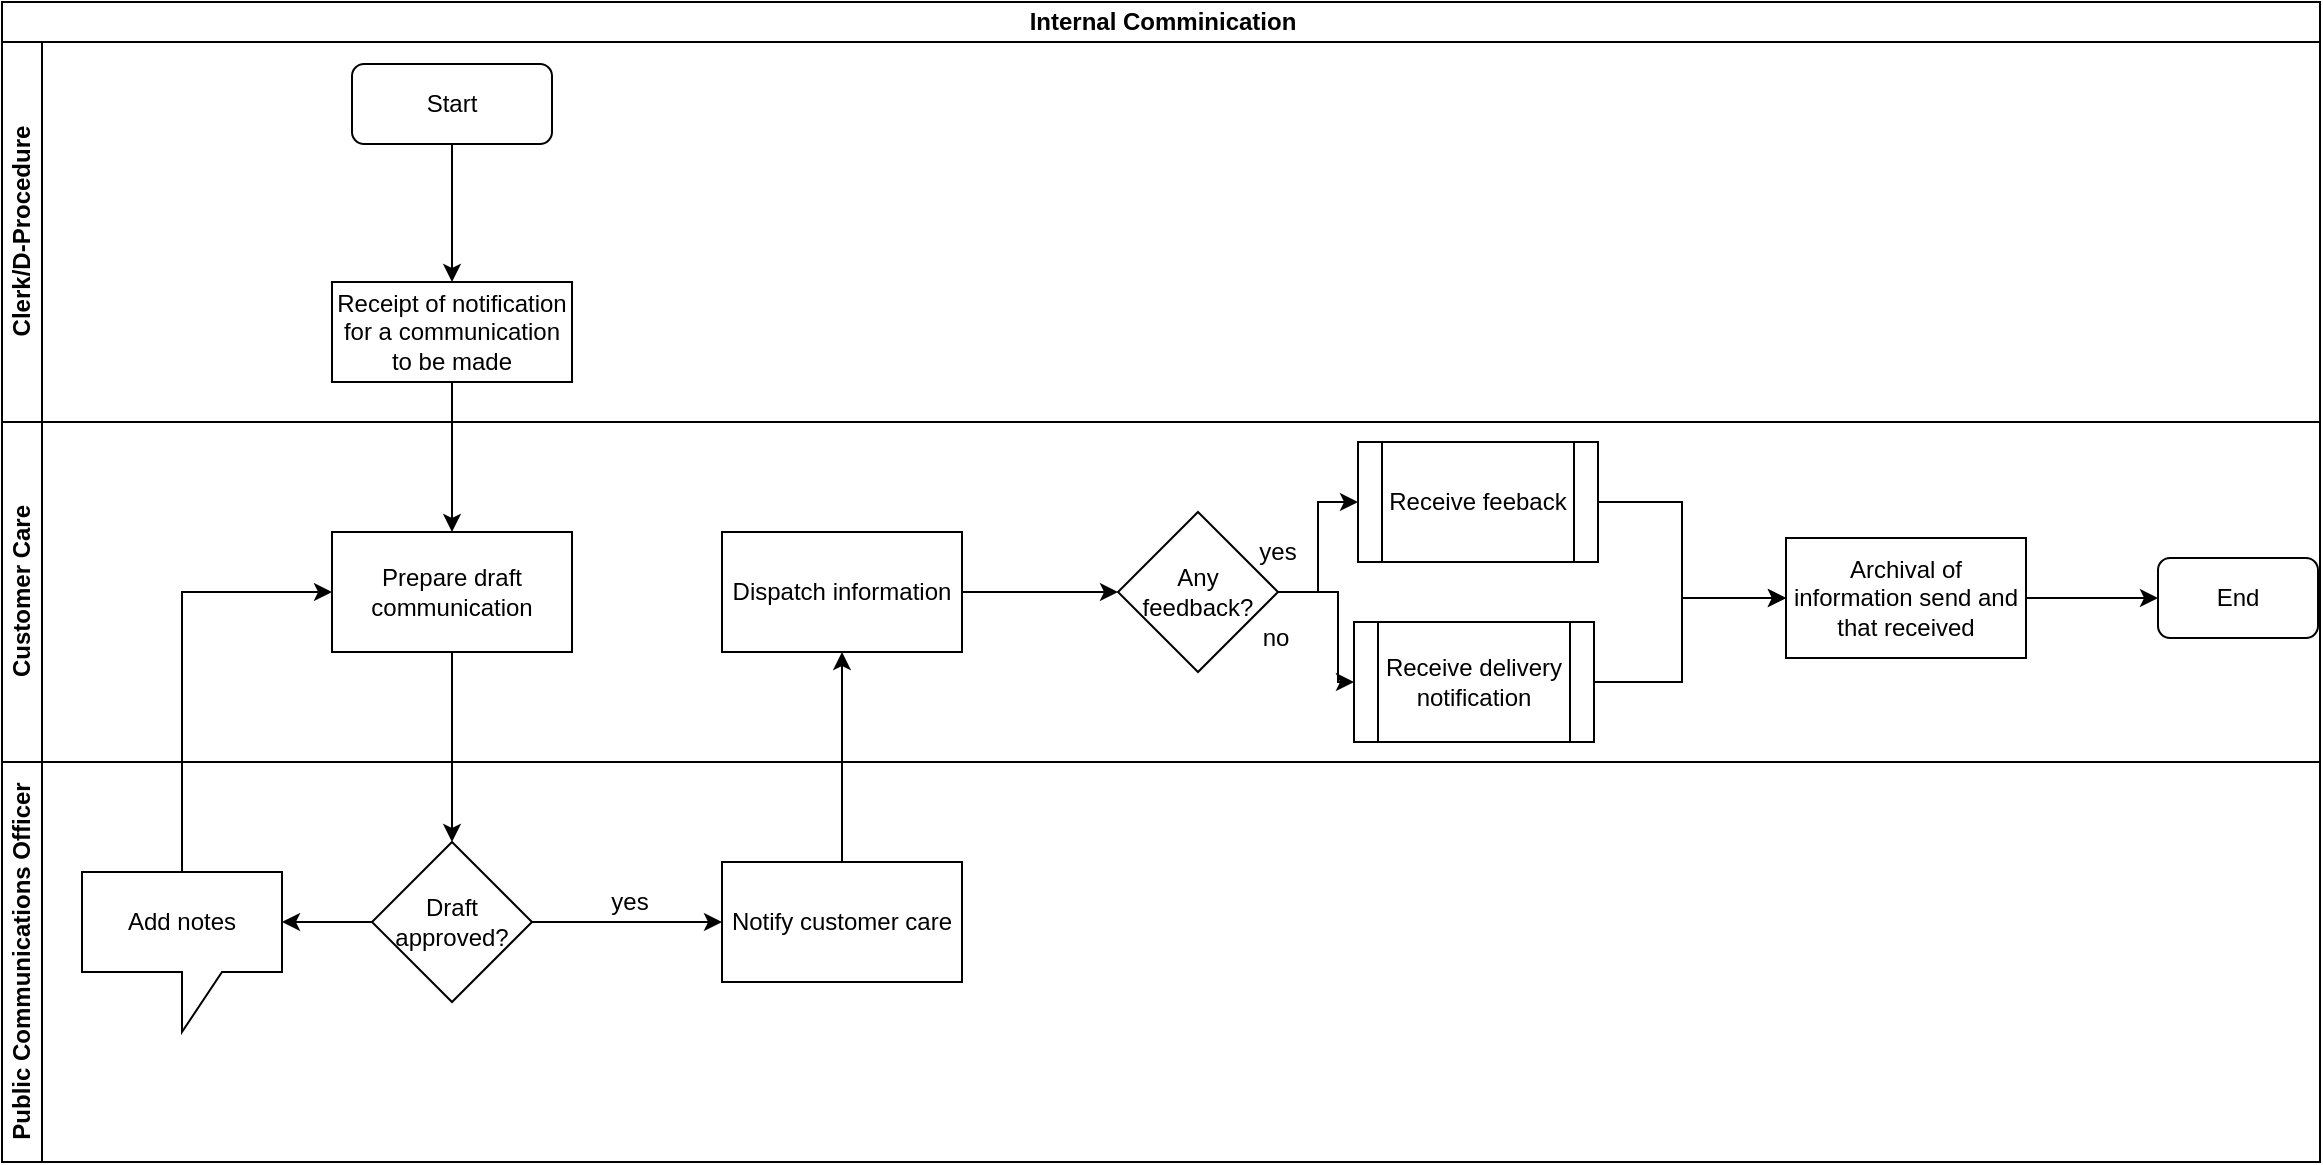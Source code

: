 <mxfile version="13.7.7" type="github">
  <diagram id="9tgWHg6gOb3HOgmN1NQ7" name="Page-1">
    <mxGraphModel dx="910" dy="487" grid="1" gridSize="10" guides="1" tooltips="1" connect="1" arrows="1" fold="1" page="1" pageScale="1" pageWidth="1169" pageHeight="827" math="0" shadow="0">
      <root>
        <mxCell id="0" />
        <mxCell id="1" parent="0" />
        <mxCell id="ggIXAzvZT656HPzDVDoz-1" value="Internal Comminication" style="swimlane;html=1;childLayout=stackLayout;resizeParent=1;resizeParentMax=0;horizontal=1;startSize=20;horizontalStack=0;" vertex="1" parent="1">
          <mxGeometry x="10" y="20" width="1159" height="580" as="geometry" />
        </mxCell>
        <mxCell id="ggIXAzvZT656HPzDVDoz-2" value="Clerk/D-Procedure" style="swimlane;html=1;startSize=20;horizontal=0;" vertex="1" parent="ggIXAzvZT656HPzDVDoz-1">
          <mxGeometry y="20" width="1159" height="190" as="geometry" />
        </mxCell>
        <mxCell id="ggIXAzvZT656HPzDVDoz-5" value="Start" style="rounded=1;whiteSpace=wrap;html=1;" vertex="1" parent="ggIXAzvZT656HPzDVDoz-2">
          <mxGeometry x="175" y="11" width="100" height="40" as="geometry" />
        </mxCell>
        <mxCell id="ggIXAzvZT656HPzDVDoz-8" value="Receipt of notification for a communication to be made" style="rounded=0;whiteSpace=wrap;html=1;" vertex="1" parent="ggIXAzvZT656HPzDVDoz-2">
          <mxGeometry x="165" y="120" width="120" height="50" as="geometry" />
        </mxCell>
        <mxCell id="ggIXAzvZT656HPzDVDoz-7" value="" style="edgeStyle=orthogonalEdgeStyle;rounded=0;orthogonalLoop=1;jettySize=auto;html=1;entryX=0.5;entryY=0;entryDx=0;entryDy=0;" edge="1" parent="ggIXAzvZT656HPzDVDoz-2" source="ggIXAzvZT656HPzDVDoz-5" target="ggIXAzvZT656HPzDVDoz-8">
          <mxGeometry relative="1" as="geometry">
            <mxPoint x="225" y="131" as="targetPoint" />
          </mxGeometry>
        </mxCell>
        <mxCell id="ggIXAzvZT656HPzDVDoz-3" value="Customer Care" style="swimlane;html=1;startSize=20;horizontal=0;" vertex="1" parent="ggIXAzvZT656HPzDVDoz-1">
          <mxGeometry y="210" width="1159" height="170" as="geometry" />
        </mxCell>
        <mxCell id="ggIXAzvZT656HPzDVDoz-20" value="Receive feeback" style="shape=process;whiteSpace=wrap;html=1;backgroundOutline=1;rounded=0;" vertex="1" parent="ggIXAzvZT656HPzDVDoz-3">
          <mxGeometry x="678" y="10" width="120" height="60" as="geometry" />
        </mxCell>
        <mxCell id="ggIXAzvZT656HPzDVDoz-22" value="yes" style="text;html=1;strokeColor=none;fillColor=none;align=center;verticalAlign=middle;whiteSpace=wrap;rounded=0;" vertex="1" parent="ggIXAzvZT656HPzDVDoz-3">
          <mxGeometry x="618" y="55" width="40" height="20" as="geometry" />
        </mxCell>
        <mxCell id="ggIXAzvZT656HPzDVDoz-16" value="Dispatch information" style="whiteSpace=wrap;html=1;rounded=0;" vertex="1" parent="ggIXAzvZT656HPzDVDoz-3">
          <mxGeometry x="360" y="55" width="120" height="60" as="geometry" />
        </mxCell>
        <mxCell id="ggIXAzvZT656HPzDVDoz-9" value="Prepare draft communication" style="whiteSpace=wrap;html=1;rounded=0;" vertex="1" parent="ggIXAzvZT656HPzDVDoz-3">
          <mxGeometry x="165" y="55" width="120" height="60" as="geometry" />
        </mxCell>
        <mxCell id="ggIXAzvZT656HPzDVDoz-28" value="Archival of information send and that received" style="whiteSpace=wrap;html=1;rounded=0;" vertex="1" parent="ggIXAzvZT656HPzDVDoz-3">
          <mxGeometry x="892" y="58" width="120" height="60" as="geometry" />
        </mxCell>
        <mxCell id="ggIXAzvZT656HPzDVDoz-34" value="End" style="rounded=1;whiteSpace=wrap;html=1;" vertex="1" parent="ggIXAzvZT656HPzDVDoz-3">
          <mxGeometry x="1078" y="68" width="80" height="40" as="geometry" />
        </mxCell>
        <mxCell id="ggIXAzvZT656HPzDVDoz-26" value="no" style="text;html=1;strokeColor=none;fillColor=none;align=center;verticalAlign=middle;whiteSpace=wrap;rounded=0;" vertex="1" parent="ggIXAzvZT656HPzDVDoz-3">
          <mxGeometry x="617" y="98" width="40" height="20" as="geometry" />
        </mxCell>
        <mxCell id="ggIXAzvZT656HPzDVDoz-25" value="Receive delivery notification" style="shape=process;whiteSpace=wrap;html=1;backgroundOutline=1;" vertex="1" parent="ggIXAzvZT656HPzDVDoz-3">
          <mxGeometry x="676" y="100" width="120" height="60" as="geometry" />
        </mxCell>
        <mxCell id="ggIXAzvZT656HPzDVDoz-29" value="" style="edgeStyle=orthogonalEdgeStyle;rounded=0;orthogonalLoop=1;jettySize=auto;html=1;" edge="1" parent="ggIXAzvZT656HPzDVDoz-3" source="ggIXAzvZT656HPzDVDoz-20" target="ggIXAzvZT656HPzDVDoz-28">
          <mxGeometry relative="1" as="geometry">
            <Array as="points">
              <mxPoint x="840" y="40" />
              <mxPoint x="840" y="88" />
            </Array>
          </mxGeometry>
        </mxCell>
        <mxCell id="ggIXAzvZT656HPzDVDoz-31" value="" style="edgeStyle=orthogonalEdgeStyle;rounded=0;orthogonalLoop=1;jettySize=auto;html=1;entryX=0;entryY=0.5;entryDx=0;entryDy=0;" edge="1" parent="ggIXAzvZT656HPzDVDoz-3" source="ggIXAzvZT656HPzDVDoz-25" target="ggIXAzvZT656HPzDVDoz-28">
          <mxGeometry relative="1" as="geometry">
            <mxPoint x="880" y="130" as="targetPoint" />
            <Array as="points">
              <mxPoint x="840" y="130" />
              <mxPoint x="840" y="88" />
            </Array>
          </mxGeometry>
        </mxCell>
        <mxCell id="ggIXAzvZT656HPzDVDoz-33" value="" style="edgeStyle=orthogonalEdgeStyle;rounded=0;orthogonalLoop=1;jettySize=auto;html=1;entryX=0;entryY=0.5;entryDx=0;entryDy=0;" edge="1" parent="ggIXAzvZT656HPzDVDoz-3" source="ggIXAzvZT656HPzDVDoz-28" target="ggIXAzvZT656HPzDVDoz-34">
          <mxGeometry relative="1" as="geometry">
            <mxPoint x="1112" y="88" as="targetPoint" />
          </mxGeometry>
        </mxCell>
        <mxCell id="ggIXAzvZT656HPzDVDoz-4" value="Public Communications Officer" style="swimlane;html=1;startSize=20;horizontal=0;" vertex="1" parent="ggIXAzvZT656HPzDVDoz-1">
          <mxGeometry y="380" width="1159" height="200" as="geometry" />
        </mxCell>
        <mxCell id="ggIXAzvZT656HPzDVDoz-35" value="Add notes" style="shape=callout;whiteSpace=wrap;html=1;perimeter=calloutPerimeter;" vertex="1" parent="ggIXAzvZT656HPzDVDoz-4">
          <mxGeometry x="40" y="55" width="100" height="80" as="geometry" />
        </mxCell>
        <mxCell id="ggIXAzvZT656HPzDVDoz-13" value="Notify customer care" style="whiteSpace=wrap;html=1;rounded=0;" vertex="1" parent="ggIXAzvZT656HPzDVDoz-4">
          <mxGeometry x="360" y="50" width="120" height="60" as="geometry" />
        </mxCell>
        <mxCell id="ggIXAzvZT656HPzDVDoz-11" value="Draft approved?" style="rhombus;whiteSpace=wrap;html=1;rounded=0;" vertex="1" parent="ggIXAzvZT656HPzDVDoz-4">
          <mxGeometry x="185" y="40" width="80" height="80" as="geometry" />
        </mxCell>
        <mxCell id="ggIXAzvZT656HPzDVDoz-14" value="" style="edgeStyle=orthogonalEdgeStyle;rounded=0;orthogonalLoop=1;jettySize=auto;html=1;" edge="1" parent="ggIXAzvZT656HPzDVDoz-4" source="ggIXAzvZT656HPzDVDoz-11" target="ggIXAzvZT656HPzDVDoz-13">
          <mxGeometry relative="1" as="geometry" />
        </mxCell>
        <mxCell id="ggIXAzvZT656HPzDVDoz-15" value="yes" style="text;html=1;strokeColor=none;fillColor=none;align=center;verticalAlign=middle;whiteSpace=wrap;rounded=0;" vertex="1" parent="ggIXAzvZT656HPzDVDoz-4">
          <mxGeometry x="294" y="60" width="40" height="20" as="geometry" />
        </mxCell>
        <mxCell id="ggIXAzvZT656HPzDVDoz-37" value="" style="edgeStyle=orthogonalEdgeStyle;rounded=0;orthogonalLoop=1;jettySize=auto;html=1;entryX=0;entryY=0;entryDx=100;entryDy=25;entryPerimeter=0;" edge="1" parent="ggIXAzvZT656HPzDVDoz-4" source="ggIXAzvZT656HPzDVDoz-11" target="ggIXAzvZT656HPzDVDoz-35">
          <mxGeometry relative="1" as="geometry">
            <mxPoint x="115" y="80" as="targetPoint" />
          </mxGeometry>
        </mxCell>
        <mxCell id="ggIXAzvZT656HPzDVDoz-10" value="" style="edgeStyle=orthogonalEdgeStyle;rounded=0;orthogonalLoop=1;jettySize=auto;html=1;" edge="1" parent="ggIXAzvZT656HPzDVDoz-1" source="ggIXAzvZT656HPzDVDoz-8" target="ggIXAzvZT656HPzDVDoz-9">
          <mxGeometry relative="1" as="geometry" />
        </mxCell>
        <mxCell id="ggIXAzvZT656HPzDVDoz-12" value="" style="edgeStyle=orthogonalEdgeStyle;rounded=0;orthogonalLoop=1;jettySize=auto;html=1;" edge="1" parent="ggIXAzvZT656HPzDVDoz-1" source="ggIXAzvZT656HPzDVDoz-9" target="ggIXAzvZT656HPzDVDoz-11">
          <mxGeometry relative="1" as="geometry" />
        </mxCell>
        <mxCell id="ggIXAzvZT656HPzDVDoz-17" value="" style="edgeStyle=orthogonalEdgeStyle;rounded=0;orthogonalLoop=1;jettySize=auto;html=1;" edge="1" parent="ggIXAzvZT656HPzDVDoz-1" source="ggIXAzvZT656HPzDVDoz-13" target="ggIXAzvZT656HPzDVDoz-16">
          <mxGeometry relative="1" as="geometry" />
        </mxCell>
        <mxCell id="ggIXAzvZT656HPzDVDoz-39" value="" style="edgeStyle=orthogonalEdgeStyle;rounded=0;orthogonalLoop=1;jettySize=auto;html=1;entryX=0;entryY=0.5;entryDx=0;entryDy=0;exitX=0.5;exitY=0;exitDx=0;exitDy=0;exitPerimeter=0;" edge="1" parent="ggIXAzvZT656HPzDVDoz-1" source="ggIXAzvZT656HPzDVDoz-35" target="ggIXAzvZT656HPzDVDoz-9">
          <mxGeometry relative="1" as="geometry">
            <mxPoint x="90" y="345" as="targetPoint" />
            <Array as="points">
              <mxPoint x="90" y="295" />
            </Array>
          </mxGeometry>
        </mxCell>
        <mxCell id="ggIXAzvZT656HPzDVDoz-21" value="" style="edgeStyle=orthogonalEdgeStyle;rounded=0;orthogonalLoop=1;jettySize=auto;html=1;" edge="1" parent="1" source="ggIXAzvZT656HPzDVDoz-18" target="ggIXAzvZT656HPzDVDoz-20">
          <mxGeometry relative="1" as="geometry" />
        </mxCell>
        <mxCell id="ggIXAzvZT656HPzDVDoz-24" value="" style="edgeStyle=orthogonalEdgeStyle;rounded=0;orthogonalLoop=1;jettySize=auto;html=1;entryX=0;entryY=0.5;entryDx=0;entryDy=0;" edge="1" parent="1" source="ggIXAzvZT656HPzDVDoz-18" target="ggIXAzvZT656HPzDVDoz-25">
          <mxGeometry relative="1" as="geometry">
            <mxPoint x="708" y="370" as="targetPoint" />
            <Array as="points">
              <mxPoint x="678" y="315" />
              <mxPoint x="678" y="360" />
            </Array>
          </mxGeometry>
        </mxCell>
        <mxCell id="ggIXAzvZT656HPzDVDoz-18" value="Any feedback?" style="rhombus;whiteSpace=wrap;html=1;rounded=0;" vertex="1" parent="1">
          <mxGeometry x="568" y="275" width="80" height="80" as="geometry" />
        </mxCell>
        <mxCell id="ggIXAzvZT656HPzDVDoz-19" value="" style="edgeStyle=orthogonalEdgeStyle;rounded=0;orthogonalLoop=1;jettySize=auto;html=1;" edge="1" parent="1" source="ggIXAzvZT656HPzDVDoz-16" target="ggIXAzvZT656HPzDVDoz-18">
          <mxGeometry relative="1" as="geometry" />
        </mxCell>
      </root>
    </mxGraphModel>
  </diagram>
</mxfile>
